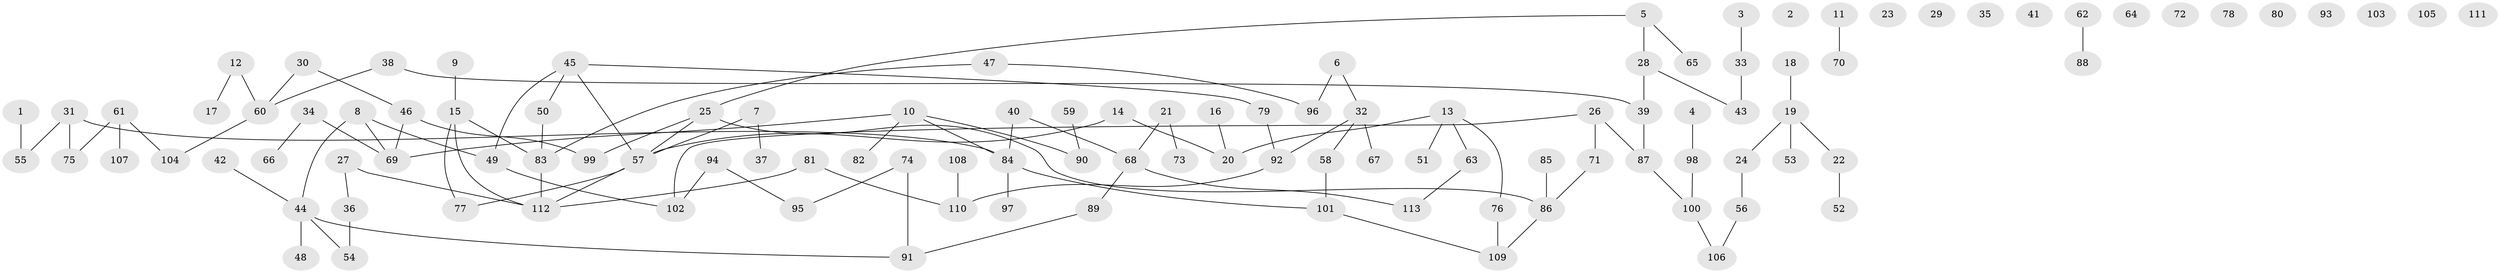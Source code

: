 // Generated by graph-tools (version 1.1) at 2025/33/03/09/25 02:33:35]
// undirected, 113 vertices, 114 edges
graph export_dot {
graph [start="1"]
  node [color=gray90,style=filled];
  1;
  2;
  3;
  4;
  5;
  6;
  7;
  8;
  9;
  10;
  11;
  12;
  13;
  14;
  15;
  16;
  17;
  18;
  19;
  20;
  21;
  22;
  23;
  24;
  25;
  26;
  27;
  28;
  29;
  30;
  31;
  32;
  33;
  34;
  35;
  36;
  37;
  38;
  39;
  40;
  41;
  42;
  43;
  44;
  45;
  46;
  47;
  48;
  49;
  50;
  51;
  52;
  53;
  54;
  55;
  56;
  57;
  58;
  59;
  60;
  61;
  62;
  63;
  64;
  65;
  66;
  67;
  68;
  69;
  70;
  71;
  72;
  73;
  74;
  75;
  76;
  77;
  78;
  79;
  80;
  81;
  82;
  83;
  84;
  85;
  86;
  87;
  88;
  89;
  90;
  91;
  92;
  93;
  94;
  95;
  96;
  97;
  98;
  99;
  100;
  101;
  102;
  103;
  104;
  105;
  106;
  107;
  108;
  109;
  110;
  111;
  112;
  113;
  1 -- 55;
  3 -- 33;
  4 -- 98;
  5 -- 25;
  5 -- 28;
  5 -- 65;
  6 -- 32;
  6 -- 96;
  7 -- 37;
  7 -- 57;
  8 -- 44;
  8 -- 49;
  8 -- 69;
  9 -- 15;
  10 -- 69;
  10 -- 82;
  10 -- 84;
  10 -- 90;
  11 -- 70;
  12 -- 17;
  12 -- 60;
  13 -- 20;
  13 -- 51;
  13 -- 63;
  13 -- 76;
  14 -- 20;
  14 -- 57;
  15 -- 77;
  15 -- 83;
  15 -- 112;
  16 -- 20;
  18 -- 19;
  19 -- 22;
  19 -- 24;
  19 -- 53;
  21 -- 68;
  21 -- 73;
  22 -- 52;
  24 -- 56;
  25 -- 57;
  25 -- 86;
  25 -- 99;
  26 -- 71;
  26 -- 87;
  26 -- 102;
  27 -- 36;
  27 -- 112;
  28 -- 39;
  28 -- 43;
  30 -- 46;
  30 -- 60;
  31 -- 55;
  31 -- 75;
  31 -- 84;
  32 -- 58;
  32 -- 67;
  32 -- 92;
  33 -- 43;
  34 -- 66;
  34 -- 69;
  36 -- 54;
  38 -- 39;
  38 -- 60;
  39 -- 87;
  40 -- 68;
  40 -- 84;
  42 -- 44;
  44 -- 48;
  44 -- 54;
  44 -- 91;
  45 -- 49;
  45 -- 50;
  45 -- 57;
  45 -- 79;
  46 -- 69;
  46 -- 99;
  47 -- 83;
  47 -- 96;
  49 -- 102;
  50 -- 83;
  56 -- 106;
  57 -- 77;
  57 -- 112;
  58 -- 101;
  59 -- 90;
  60 -- 104;
  61 -- 75;
  61 -- 104;
  61 -- 107;
  62 -- 88;
  63 -- 113;
  68 -- 89;
  68 -- 113;
  71 -- 86;
  74 -- 91;
  74 -- 95;
  76 -- 109;
  79 -- 92;
  81 -- 110;
  81 -- 112;
  83 -- 112;
  84 -- 97;
  84 -- 101;
  85 -- 86;
  86 -- 109;
  87 -- 100;
  89 -- 91;
  92 -- 110;
  94 -- 95;
  94 -- 102;
  98 -- 100;
  100 -- 106;
  101 -- 109;
  108 -- 110;
}
